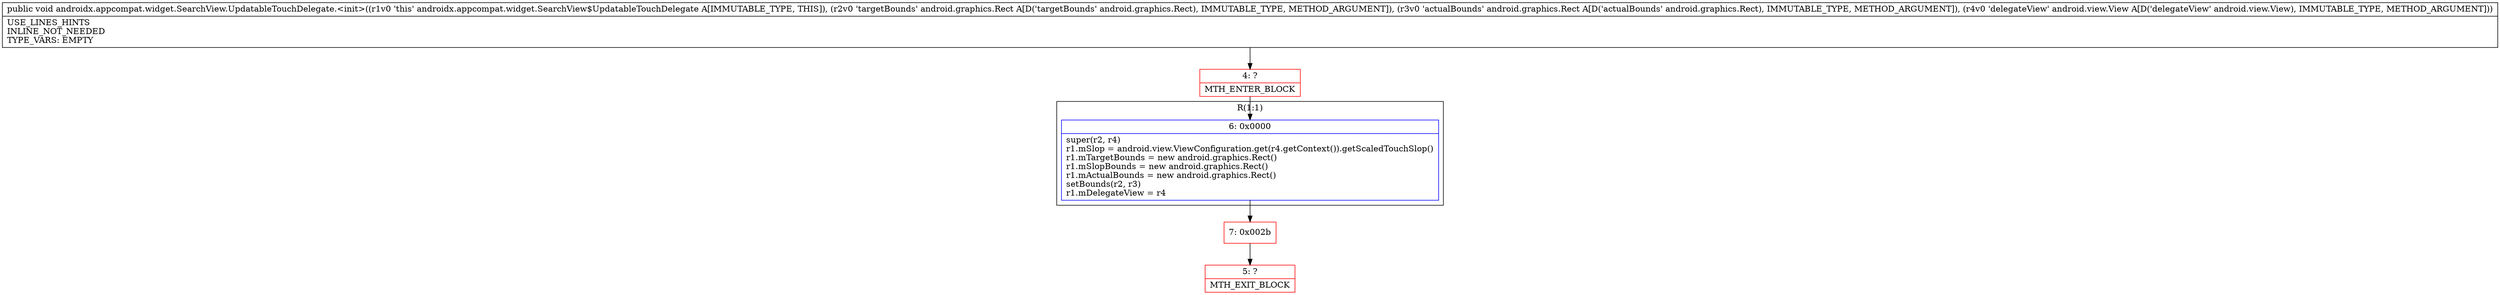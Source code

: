 digraph "CFG forandroidx.appcompat.widget.SearchView.UpdatableTouchDelegate.\<init\>(Landroid\/graphics\/Rect;Landroid\/graphics\/Rect;Landroid\/view\/View;)V" {
subgraph cluster_Region_2140831339 {
label = "R(1:1)";
node [shape=record,color=blue];
Node_6 [shape=record,label="{6\:\ 0x0000|super(r2, r4)\lr1.mSlop = android.view.ViewConfiguration.get(r4.getContext()).getScaledTouchSlop()\lr1.mTargetBounds = new android.graphics.Rect()\lr1.mSlopBounds = new android.graphics.Rect()\lr1.mActualBounds = new android.graphics.Rect()\lsetBounds(r2, r3)\lr1.mDelegateView = r4\l}"];
}
Node_4 [shape=record,color=red,label="{4\:\ ?|MTH_ENTER_BLOCK\l}"];
Node_7 [shape=record,color=red,label="{7\:\ 0x002b}"];
Node_5 [shape=record,color=red,label="{5\:\ ?|MTH_EXIT_BLOCK\l}"];
MethodNode[shape=record,label="{public void androidx.appcompat.widget.SearchView.UpdatableTouchDelegate.\<init\>((r1v0 'this' androidx.appcompat.widget.SearchView$UpdatableTouchDelegate A[IMMUTABLE_TYPE, THIS]), (r2v0 'targetBounds' android.graphics.Rect A[D('targetBounds' android.graphics.Rect), IMMUTABLE_TYPE, METHOD_ARGUMENT]), (r3v0 'actualBounds' android.graphics.Rect A[D('actualBounds' android.graphics.Rect), IMMUTABLE_TYPE, METHOD_ARGUMENT]), (r4v0 'delegateView' android.view.View A[D('delegateView' android.view.View), IMMUTABLE_TYPE, METHOD_ARGUMENT]))  | USE_LINES_HINTS\lINLINE_NOT_NEEDED\lTYPE_VARS: EMPTY\l}"];
MethodNode -> Node_4;Node_6 -> Node_7;
Node_4 -> Node_6;
Node_7 -> Node_5;
}

